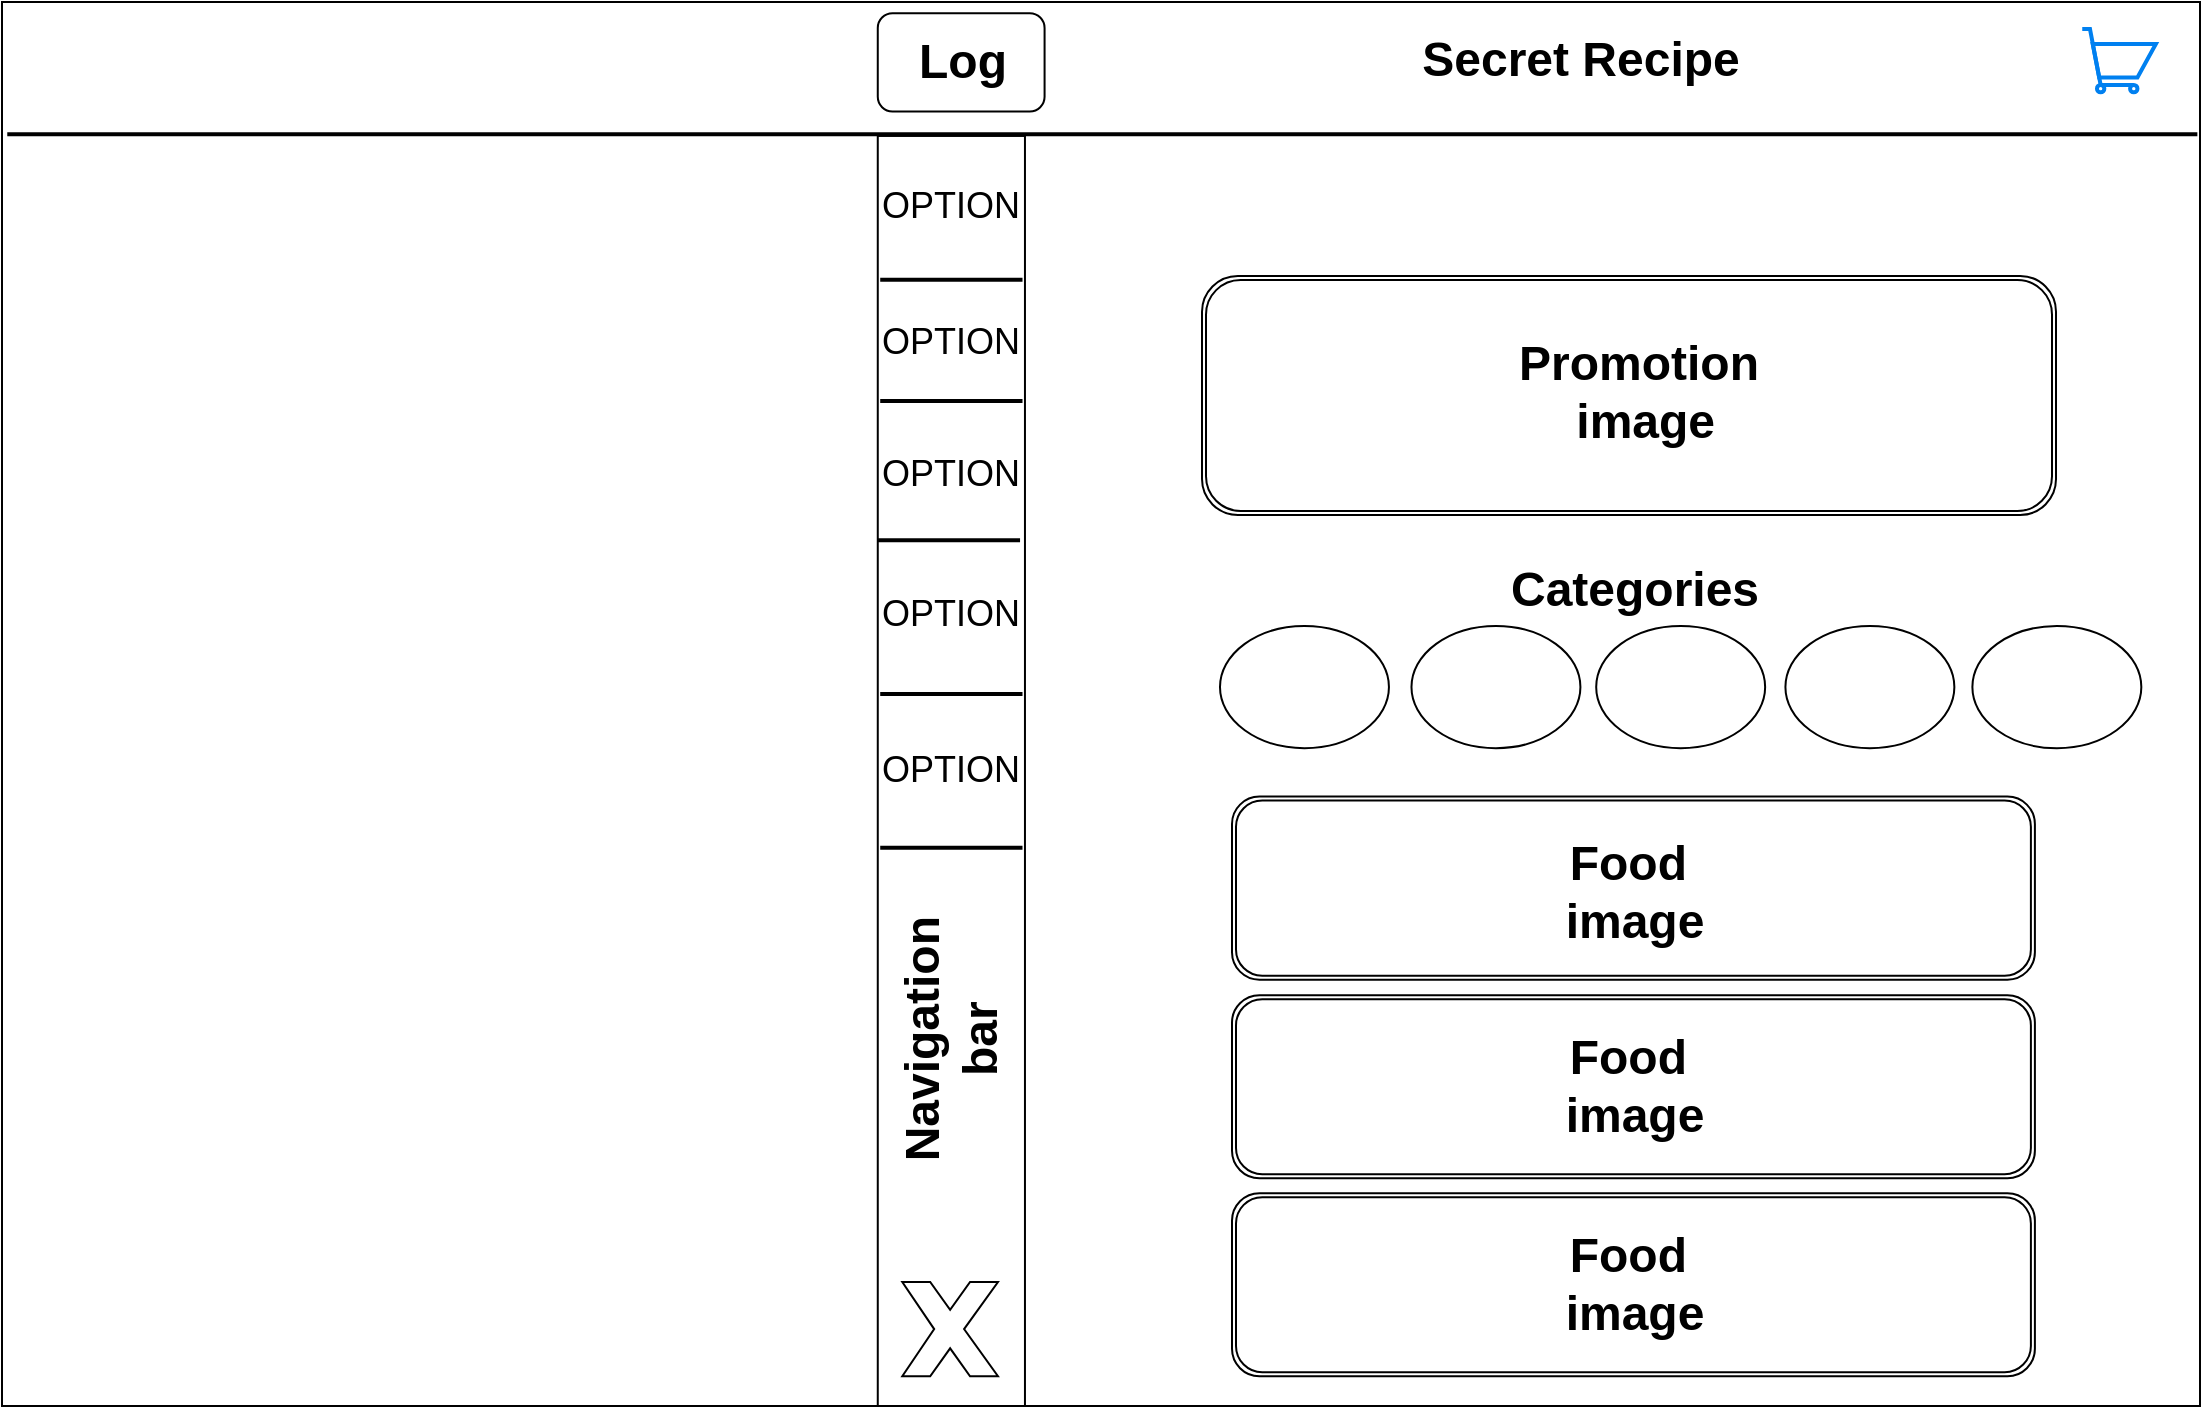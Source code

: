 <mxfile version="24.7.10">
  <diagram name="Page-1" id="hPOh9uv4Xi-a1cSwoiG5">
    <mxGraphModel dx="1834" dy="1186" grid="0" gridSize="10" guides="1" tooltips="1" connect="1" arrows="1" fold="1" page="0" pageScale="1" pageWidth="850" pageHeight="1100" math="0" shadow="0">
      <root>
        <mxCell id="0" />
        <mxCell id="1" parent="0" />
        <mxCell id="TidTo2rOgOH8y78XN5G_-71" value="" style="group" parent="1" vertex="1" connectable="0">
          <mxGeometry x="-317" y="-137" width="1099" height="702" as="geometry" />
        </mxCell>
        <mxCell id="TidTo2rOgOH8y78XN5G_-4" value="" style="rounded=0;whiteSpace=wrap;html=1;" parent="TidTo2rOgOH8y78XN5G_-71" vertex="1">
          <mxGeometry width="1099" height="702" as="geometry" />
        </mxCell>
        <mxCell id="TidTo2rOgOH8y78XN5G_-7" value="" style="line;strokeWidth=2;html=1;" parent="TidTo2rOgOH8y78XN5G_-71" vertex="1">
          <mxGeometry x="2.635" y="58.745" width="1095.047" height="14.686" as="geometry" />
        </mxCell>
        <mxCell id="TidTo2rOgOH8y78XN5G_-9" value="Secret Recipe" style="text;strokeColor=none;fillColor=none;html=1;fontSize=24;fontStyle=1;verticalAlign=middle;align=center;" parent="TidTo2rOgOH8y78XN5G_-71" vertex="1">
          <mxGeometry x="723.406" y="0.001" width="131.775" height="58.745" as="geometry" />
        </mxCell>
        <mxCell id="TidTo2rOgOH8y78XN5G_-65" value="" style="group" parent="TidTo2rOgOH8y78XN5G_-71" vertex="1" connectable="0">
          <mxGeometry x="615" y="397.3" width="401.45" height="289.82" as="geometry" />
        </mxCell>
        <mxCell id="TidTo2rOgOH8y78XN5G_-77" value="" style="group" parent="TidTo2rOgOH8y78XN5G_-65" vertex="1" connectable="0">
          <mxGeometry width="401.45" height="289.82" as="geometry" />
        </mxCell>
        <mxCell id="TidTo2rOgOH8y78XN5G_-61" value="" style="shape=ext;double=1;rounded=1;whiteSpace=wrap;html=1;" parent="TidTo2rOgOH8y78XN5G_-77" vertex="1">
          <mxGeometry width="401.45" height="91.551" as="geometry" />
        </mxCell>
        <mxCell id="TidTo2rOgOH8y78XN5G_-62" value="" style="shape=ext;double=1;rounded=1;whiteSpace=wrap;html=1;" parent="TidTo2rOgOH8y78XN5G_-77" vertex="1">
          <mxGeometry y="99.276" width="401.45" height="91.551" as="geometry" />
        </mxCell>
        <mxCell id="TidTo2rOgOH8y78XN5G_-63" value="" style="shape=ext;double=1;rounded=1;whiteSpace=wrap;html=1;" parent="TidTo2rOgOH8y78XN5G_-77" vertex="1">
          <mxGeometry y="198.269" width="401.45" height="91.551" as="geometry" />
        </mxCell>
        <mxCell id="TidTo2rOgOH8y78XN5G_-74" value="Food&amp;nbsp;&lt;div&gt;image&lt;/div&gt;" style="text;strokeColor=none;fillColor=none;html=1;fontSize=24;fontStyle=1;verticalAlign=middle;align=center;" parent="TidTo2rOgOH8y78XN5G_-77" vertex="1">
          <mxGeometry x="62.294" y="27.662" width="276.862" height="41.015" as="geometry" />
        </mxCell>
        <mxCell id="TidTo2rOgOH8y78XN5G_-73" value="Food&amp;nbsp;&lt;div&gt;image&lt;/div&gt;" style="text;strokeColor=none;fillColor=none;html=1;fontSize=24;fontStyle=1;verticalAlign=middle;align=center;" parent="TidTo2rOgOH8y78XN5G_-77" vertex="1">
          <mxGeometry x="62.294" y="124.406" width="276.862" height="41.015" as="geometry" />
        </mxCell>
        <mxCell id="TidTo2rOgOH8y78XN5G_-72" value="Food&amp;nbsp;&lt;div&gt;image&lt;/div&gt;" style="text;strokeColor=none;fillColor=none;html=1;fontSize=24;fontStyle=1;verticalAlign=middle;align=center;" parent="TidTo2rOgOH8y78XN5G_-77" vertex="1">
          <mxGeometry x="62.294" y="223.54" width="276.862" height="41.015" as="geometry" />
        </mxCell>
        <mxCell id="TidTo2rOgOH8y78XN5G_-75" value="" style="group" parent="TidTo2rOgOH8y78XN5G_-71" vertex="1" connectable="0">
          <mxGeometry x="567.004" y="123.002" width="502.891" height="133.48" as="geometry" />
        </mxCell>
        <mxCell id="TidTo2rOgOH8y78XN5G_-67" value="" style="shape=ext;double=1;rounded=1;whiteSpace=wrap;html=1;" parent="TidTo2rOgOH8y78XN5G_-75" vertex="1">
          <mxGeometry x="33" y="14" width="427" height="119.48" as="geometry" />
        </mxCell>
        <mxCell id="TidTo2rOgOH8y78XN5G_-66" value="Promotion&lt;div&gt;&amp;nbsp;image&lt;/div&gt;" style="text;strokeColor=none;fillColor=none;html=1;fontSize=24;fontStyle=1;verticalAlign=middle;align=center;" parent="TidTo2rOgOH8y78XN5G_-75" vertex="1">
          <mxGeometry x="133.942" y="54.573" width="234.971" height="34.728" as="geometry" />
        </mxCell>
        <mxCell id="5HUyDwjAsFl6zSztykZO-4" value="" style="group" parent="TidTo2rOgOH8y78XN5G_-71" vertex="1" connectable="0">
          <mxGeometry x="437.883" y="66.975" width="106.097" height="635.025" as="geometry" />
        </mxCell>
        <mxCell id="TidTo2rOgOH8y78XN5G_-90" value="" style="rounded=0;whiteSpace=wrap;html=1;" parent="5HUyDwjAsFl6zSztykZO-4" vertex="1">
          <mxGeometry width="73.594" height="635.025" as="geometry" />
        </mxCell>
        <mxCell id="TidTo2rOgOH8y78XN5G_-124" value="" style="group" parent="5HUyDwjAsFl6zSztykZO-4" vertex="1" connectable="0">
          <mxGeometry y="65.735" width="88.117" height="296.428" as="geometry" />
        </mxCell>
        <mxCell id="TidTo2rOgOH8y78XN5G_-92" value="" style="line;strokeWidth=2;html=1;" parent="TidTo2rOgOH8y78XN5G_-124" vertex="1">
          <mxGeometry x="1.227" y="60.538" width="71.141" height="12.403" as="geometry" />
        </mxCell>
        <mxCell id="TidTo2rOgOH8y78XN5G_-117" value="" style="line;strokeWidth=2;html=1;" parent="TidTo2rOgOH8y78XN5G_-124" vertex="1">
          <mxGeometry y="130.23" width="71.141" height="12.403" as="geometry" />
        </mxCell>
        <mxCell id="TidTo2rOgOH8y78XN5G_-120" value="" style="line;strokeWidth=2;html=1;" parent="TidTo2rOgOH8y78XN5G_-124" vertex="1">
          <mxGeometry x="1.227" y="207.127" width="71.141" height="12.403" as="geometry" />
        </mxCell>
        <mxCell id="TidTo2rOgOH8y78XN5G_-121" value="" style="line;strokeWidth=2;html=1;" parent="TidTo2rOgOH8y78XN5G_-124" vertex="1">
          <mxGeometry x="1.227" y="284.025" width="71.141" height="12.403" as="geometry" />
        </mxCell>
        <mxCell id="TidTo2rOgOH8y78XN5G_-122" value="" style="line;strokeWidth=2;html=1;" parent="TidTo2rOgOH8y78XN5G_-124" vertex="1">
          <mxGeometry x="1.227" width="71.141" height="12.403" as="geometry" />
        </mxCell>
        <mxCell id="TidTo2rOgOH8y78XN5G_-125" value="Navigation&lt;div&gt;bar&lt;/div&gt;" style="text;strokeColor=none;fillColor=none;html=1;fontSize=24;fontStyle=1;verticalAlign=middle;align=center;rotation=-90;" parent="5HUyDwjAsFl6zSztykZO-4" vertex="1">
          <mxGeometry x="-32.505" y="429.023" width="138.602" height="46.312" as="geometry" />
        </mxCell>
        <mxCell id="ef_NKi3vWta91qS7X8Y2-1" value="OPTION" style="text;strokeColor=none;align=center;fillColor=none;html=1;verticalAlign=middle;whiteSpace=wrap;rounded=0;fontSize=18;" vertex="1" parent="5HUyDwjAsFl6zSztykZO-4">
          <mxGeometry x="-19.703" y="291.015" width="113" height="53" as="geometry" />
        </mxCell>
        <mxCell id="ef_NKi3vWta91qS7X8Y2-2" value="OPTION" style="text;strokeColor=none;align=center;fillColor=none;html=1;verticalAlign=middle;whiteSpace=wrap;rounded=0;fontSize=18;" vertex="1" parent="5HUyDwjAsFl6zSztykZO-4">
          <mxGeometry x="-19.703" y="212.025" width="113" height="53" as="geometry" />
        </mxCell>
        <mxCell id="ef_NKi3vWta91qS7X8Y2-3" value="OPTION" style="text;strokeColor=none;align=center;fillColor=none;html=1;verticalAlign=middle;whiteSpace=wrap;rounded=0;fontSize=18;" vertex="1" parent="5HUyDwjAsFl6zSztykZO-4">
          <mxGeometry x="-19.703" y="142.025" width="113" height="53" as="geometry" />
        </mxCell>
        <mxCell id="ef_NKi3vWta91qS7X8Y2-4" value="OPTION" style="text;strokeColor=none;align=center;fillColor=none;html=1;verticalAlign=middle;whiteSpace=wrap;rounded=0;fontSize=18;" vertex="1" parent="5HUyDwjAsFl6zSztykZO-4">
          <mxGeometry x="-19.703" y="76.025" width="113" height="53" as="geometry" />
        </mxCell>
        <mxCell id="ef_NKi3vWta91qS7X8Y2-5" value="OPTION" style="text;strokeColor=none;align=center;fillColor=none;html=1;verticalAlign=middle;whiteSpace=wrap;rounded=0;fontSize=18;" vertex="1" parent="5HUyDwjAsFl6zSztykZO-4">
          <mxGeometry x="-19.703" y="8.025" width="113" height="53" as="geometry" />
        </mxCell>
        <mxCell id="TidTo2rOgOH8y78XN5G_-128" value="" style="verticalLabelPosition=bottom;verticalAlign=top;html=1;shape=mxgraph.basic.x" parent="TidTo2rOgOH8y78XN5G_-71" vertex="1">
          <mxGeometry x="450.148" y="639.986" width="47.836" height="47.131" as="geometry" />
        </mxCell>
        <mxCell id="TidTo2rOgOH8y78XN5G_-134" value="" style="group" parent="TidTo2rOgOH8y78XN5G_-71" vertex="1" connectable="0">
          <mxGeometry x="437.883" y="5.581" width="83.406" height="49.214" as="geometry" />
        </mxCell>
        <mxCell id="TidTo2rOgOH8y78XN5G_-129" value="" style="rounded=1;whiteSpace=wrap;html=1;" parent="TidTo2rOgOH8y78XN5G_-134" vertex="1">
          <mxGeometry width="83.406" height="49.214" as="geometry" />
        </mxCell>
        <mxCell id="TidTo2rOgOH8y78XN5G_-131" value="Log" style="text;strokeColor=none;fillColor=none;html=1;fontSize=24;fontStyle=1;verticalAlign=middle;align=center;" parent="TidTo2rOgOH8y78XN5G_-134" vertex="1">
          <mxGeometry x="6.951" y="8.202" width="69.505" height="32.81" as="geometry" />
        </mxCell>
        <mxCell id="TidTo2rOgOH8y78XN5G_-135" value="" style="html=1;verticalLabelPosition=bottom;align=center;labelBackgroundColor=#ffffff;verticalAlign=top;strokeWidth=2;strokeColor=#0080F0;shadow=0;dashed=0;shape=mxgraph.ios7.icons.shopping_cart;" parent="TidTo2rOgOH8y78XN5G_-71" vertex="1">
          <mxGeometry x="1040.125" y="13.556" width="36.797" height="31.627" as="geometry" />
        </mxCell>
        <mxCell id="TidTo2rOgOH8y78XN5G_-86" value="Categories" style="text;strokeColor=none;fillColor=none;html=1;fontSize=24;fontStyle=1;verticalAlign=middle;align=center;" parent="TidTo2rOgOH8y78XN5G_-71" vertex="1">
          <mxGeometry x="754.39" y="277" width="122.66" height="33" as="geometry" />
        </mxCell>
        <mxCell id="5HUyDwjAsFl6zSztykZO-1" value="" style="group" parent="TidTo2rOgOH8y78XN5G_-71" vertex="1" connectable="0">
          <mxGeometry x="609" y="312" width="460.67" height="61.09" as="geometry" />
        </mxCell>
        <mxCell id="5HUyDwjAsFl6zSztykZO-3" value="" style="group" parent="5HUyDwjAsFl6zSztykZO-1" vertex="1" connectable="0">
          <mxGeometry width="460.67" height="61.09" as="geometry" />
        </mxCell>
        <mxCell id="TidTo2rOgOH8y78XN5G_-80" value="" style="ellipse;whiteSpace=wrap;html=1;" parent="5HUyDwjAsFl6zSztykZO-3" vertex="1">
          <mxGeometry width="84.475" height="61.09" as="geometry" />
        </mxCell>
        <mxCell id="TidTo2rOgOH8y78XN5G_-84" value="" style="ellipse;whiteSpace=wrap;html=1;" parent="5HUyDwjAsFl6zSztykZO-3" vertex="1">
          <mxGeometry x="188.098" width="84.475" height="61.09" as="geometry" />
        </mxCell>
        <mxCell id="TidTo2rOgOH8y78XN5G_-83" value="" style="ellipse;whiteSpace=wrap;html=1;" parent="5HUyDwjAsFl6zSztykZO-3" vertex="1">
          <mxGeometry x="282.709" width="84.475" height="61.09" as="geometry" />
        </mxCell>
        <mxCell id="TidTo2rOgOH8y78XN5G_-82" value="" style="ellipse;whiteSpace=wrap;html=1;" parent="5HUyDwjAsFl6zSztykZO-3" vertex="1">
          <mxGeometry x="95.738" width="84.475" height="61.09" as="geometry" />
        </mxCell>
        <mxCell id="TidTo2rOgOH8y78XN5G_-81" value="" style="ellipse;whiteSpace=wrap;html=1;" parent="5HUyDwjAsFl6zSztykZO-3" vertex="1">
          <mxGeometry x="376.195" width="84.475" height="61.09" as="geometry" />
        </mxCell>
      </root>
    </mxGraphModel>
  </diagram>
</mxfile>
